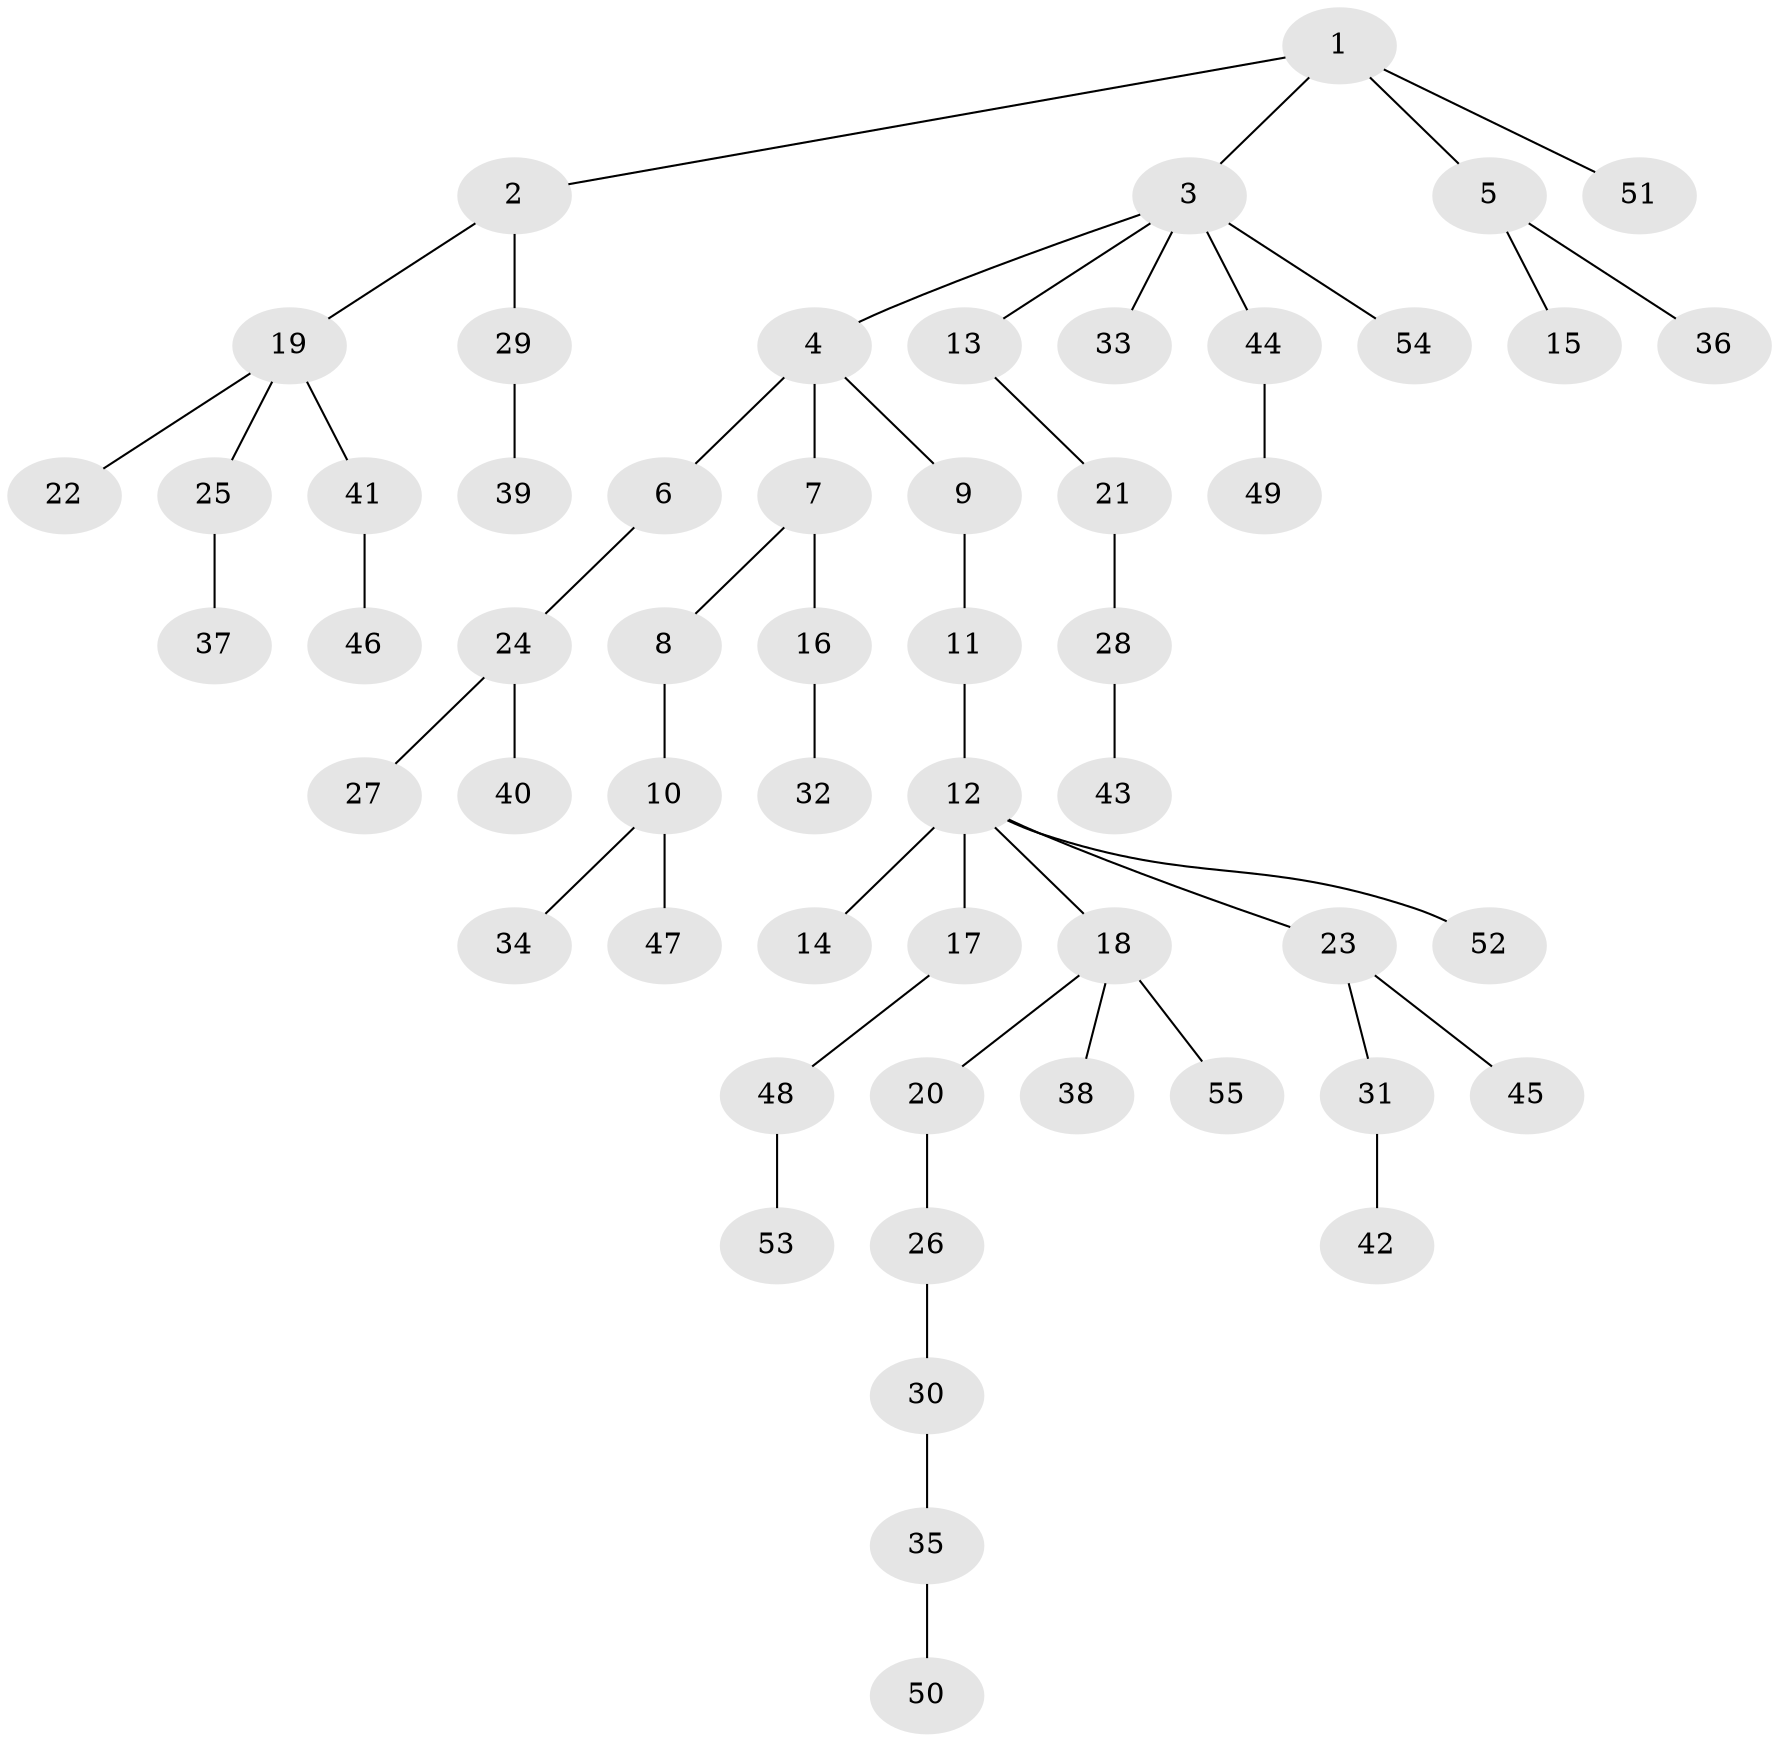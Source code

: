 // coarse degree distribution, {3: 0.1111111111111111, 5: 0.027777777777777776, 6: 0.027777777777777776, 4: 0.027777777777777776, 2: 0.19444444444444445, 8: 0.027777777777777776, 1: 0.5833333333333334}
// Generated by graph-tools (version 1.1) at 2025/42/03/06/25 10:42:03]
// undirected, 55 vertices, 54 edges
graph export_dot {
graph [start="1"]
  node [color=gray90,style=filled];
  1;
  2;
  3;
  4;
  5;
  6;
  7;
  8;
  9;
  10;
  11;
  12;
  13;
  14;
  15;
  16;
  17;
  18;
  19;
  20;
  21;
  22;
  23;
  24;
  25;
  26;
  27;
  28;
  29;
  30;
  31;
  32;
  33;
  34;
  35;
  36;
  37;
  38;
  39;
  40;
  41;
  42;
  43;
  44;
  45;
  46;
  47;
  48;
  49;
  50;
  51;
  52;
  53;
  54;
  55;
  1 -- 2;
  1 -- 3;
  1 -- 5;
  1 -- 51;
  2 -- 19;
  2 -- 29;
  3 -- 4;
  3 -- 13;
  3 -- 33;
  3 -- 44;
  3 -- 54;
  4 -- 6;
  4 -- 7;
  4 -- 9;
  5 -- 15;
  5 -- 36;
  6 -- 24;
  7 -- 8;
  7 -- 16;
  8 -- 10;
  9 -- 11;
  10 -- 34;
  10 -- 47;
  11 -- 12;
  12 -- 14;
  12 -- 17;
  12 -- 18;
  12 -- 23;
  12 -- 52;
  13 -- 21;
  16 -- 32;
  17 -- 48;
  18 -- 20;
  18 -- 38;
  18 -- 55;
  19 -- 22;
  19 -- 25;
  19 -- 41;
  20 -- 26;
  21 -- 28;
  23 -- 31;
  23 -- 45;
  24 -- 27;
  24 -- 40;
  25 -- 37;
  26 -- 30;
  28 -- 43;
  29 -- 39;
  30 -- 35;
  31 -- 42;
  35 -- 50;
  41 -- 46;
  44 -- 49;
  48 -- 53;
}
